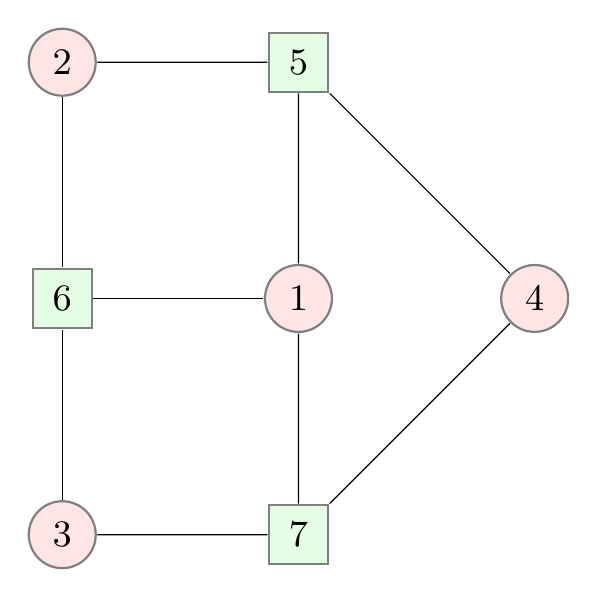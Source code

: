 \begin{tikzpicture}
[
scale=1.5,transform shape,
state/.style={rectangle,draw=black!50,fill=green!10,thick,minimum size=5mm},
oper/.style={circle,draw=black!50,fill=red!10,thick, minimum size=5mm, font=\small},
arr/.style={-,auto,>=stealth},
arrBright/.style={-,auto,>=stealth,draw=red,very thick}
]
\small

% Input staff 
%\node (a0) at (0,0) [oper ] {$+$};
%\draw [arr](-1,0) to node [left,xshift=-3mm]{$x_i$} node{}(a0);
%\draw (1,0) circle (0.3mm) [fill=black!];
%\node (mp0) at (1,1) [oper,label=left:$f_0$ ] {$\times$};
%\draw [arr] (1,0) -- (mp0);
%\draw (mp0) -- (1,2.5);
%\draw [arr] (0,-2.5) -- (a0);
% Filter section

\node (s6) at (0,0) [state] {6};
\node (s5) at (2,2) [state] {5};
\node (s7) at (2,-2) [state] {7};

\node (s2) at (0,2) [oper] {2};
\node (s3) at (0,-2) [oper] {3};
\node (s1) at (2,0) [oper] {1};
\node (s4) at (4,0) [oper] {4};

\draw [arr](s4)[] to node [right]{} node{}(s5);
\draw [arr](s4)[] to node [right]{} node{}(s7);
\draw [arr](s2)[] to node [above]{} node{}(s5);
\draw [arr](s2)[] to node [right]{} node{}(s6);
\draw [arr](s1)[] to node [right]{} node{}(s5);
\draw [arr](s1)[] to node [above]{} node{}(s6);
\draw [arr](s1)[] to node [right]{} node{}(s7);
\draw [arr](s3)[] to node [right]{} node{}(s6);
\draw [arr](s3)[] to node [above]{} node{}(s7);


\end{tikzpicture}

